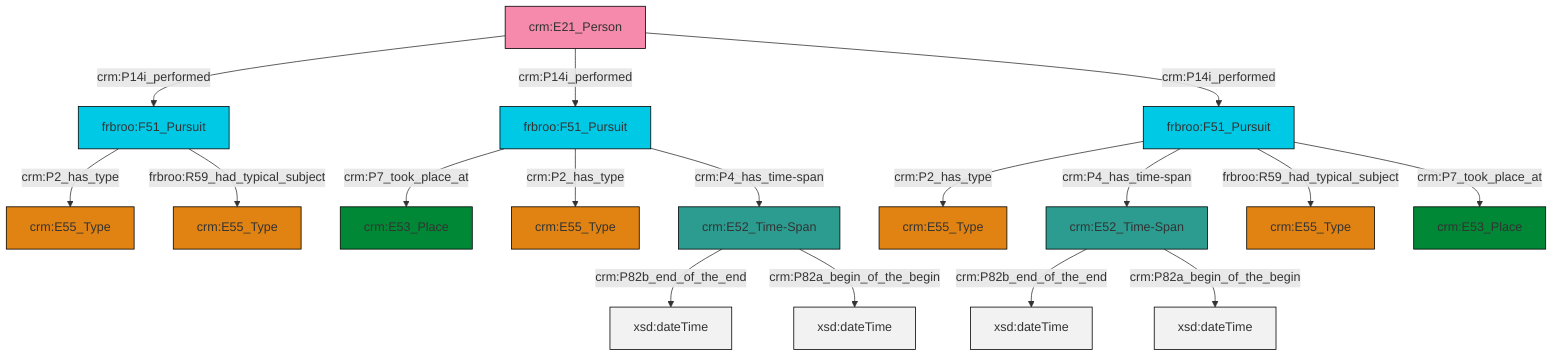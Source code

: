 graph TD
classDef Literal fill:#f2f2f2,stroke:#000000;
classDef CRM_Entity fill:#FFFFFF,stroke:#000000;
classDef Temporal_Entity fill:#00C9E6, stroke:#000000;
classDef Type fill:#E18312, stroke:#000000;
classDef Time-Span fill:#2C9C91, stroke:#000000;
classDef Appellation fill:#FFEB7F, stroke:#000000;
classDef Place fill:#008836, stroke:#000000;
classDef Persistent_Item fill:#B266B2, stroke:#000000;
classDef Conceptual_Object fill:#FFD700, stroke:#000000;
classDef Physical_Thing fill:#D2B48C, stroke:#000000;
classDef Actor fill:#f58aad, stroke:#000000;
classDef PC_Classes fill:#4ce600, stroke:#000000;
classDef Multi fill:#cccccc,stroke:#000000;

0["frbroo:F51_Pursuit"]:::Temporal_Entity -->|crm:P7_took_place_at| 1["crm:E53_Place"]:::Place
5["frbroo:F51_Pursuit"]:::Temporal_Entity -->|crm:P2_has_type| 6["crm:E55_Type"]:::Type
7["crm:E52_Time-Span"]:::Time-Span -->|crm:P82b_end_of_the_end| 8[xsd:dateTime]:::Literal
0["frbroo:F51_Pursuit"]:::Temporal_Entity -->|crm:P2_has_type| 3["crm:E55_Type"]:::Type
5["frbroo:F51_Pursuit"]:::Temporal_Entity -->|crm:P4_has_time-span| 7["crm:E52_Time-Span"]:::Time-Span
7["crm:E52_Time-Span"]:::Time-Span -->|crm:P82a_begin_of_the_begin| 22[xsd:dateTime]:::Literal
14["crm:E52_Time-Span"]:::Time-Span -->|crm:P82b_end_of_the_end| 23[xsd:dateTime]:::Literal
10["frbroo:F51_Pursuit"]:::Temporal_Entity -->|crm:P2_has_type| 25["crm:E55_Type"]:::Type
18["crm:E21_Person"]:::Actor -->|crm:P14i_performed| 10["frbroo:F51_Pursuit"]:::Temporal_Entity
18["crm:E21_Person"]:::Actor -->|crm:P14i_performed| 0["frbroo:F51_Pursuit"]:::Temporal_Entity
5["frbroo:F51_Pursuit"]:::Temporal_Entity -->|frbroo:R59_had_typical_subject| 16["crm:E55_Type"]:::Type
5["frbroo:F51_Pursuit"]:::Temporal_Entity -->|crm:P7_took_place_at| 20["crm:E53_Place"]:::Place
10["frbroo:F51_Pursuit"]:::Temporal_Entity -->|frbroo:R59_had_typical_subject| 12["crm:E55_Type"]:::Type
0["frbroo:F51_Pursuit"]:::Temporal_Entity -->|crm:P4_has_time-span| 14["crm:E52_Time-Span"]:::Time-Span
18["crm:E21_Person"]:::Actor -->|crm:P14i_performed| 5["frbroo:F51_Pursuit"]:::Temporal_Entity
14["crm:E52_Time-Span"]:::Time-Span -->|crm:P82a_begin_of_the_begin| 32[xsd:dateTime]:::Literal